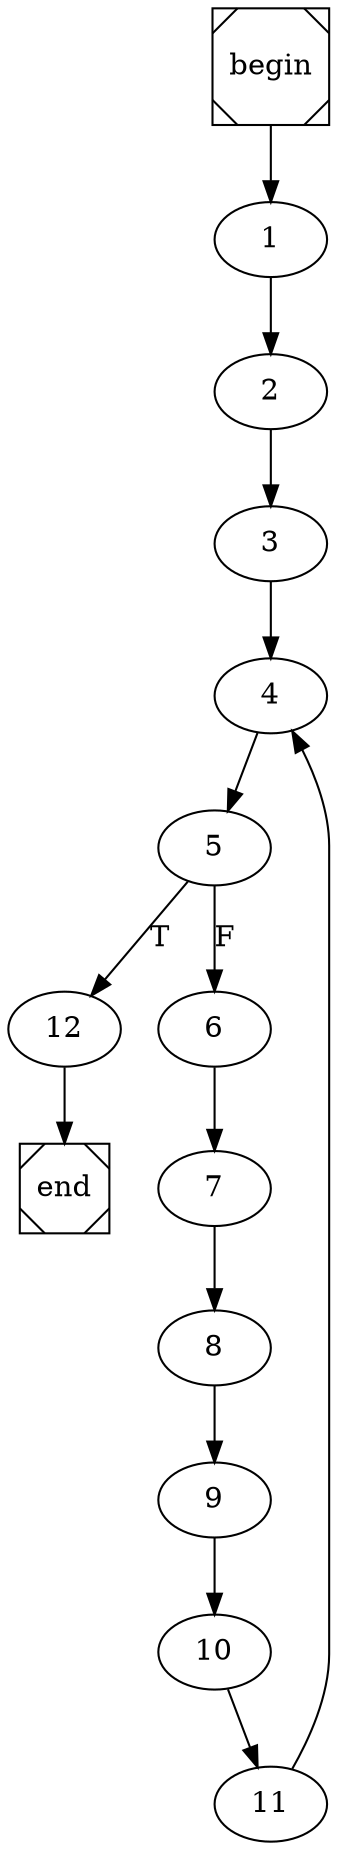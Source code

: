 digraph cfg {
	begin [shape=Msquare];
	end [shape=Msquare];
	begin -> 1;	1 -> 2;	2 -> 3;	3 -> 4;	4 -> 5;	5 -> 12[label=T];	5 -> 6[label=F];	6 -> 7;	7 -> 8;	8 -> 9;	9 -> 10;	10 -> 11;	11 -> 4;	12 -> end;}
